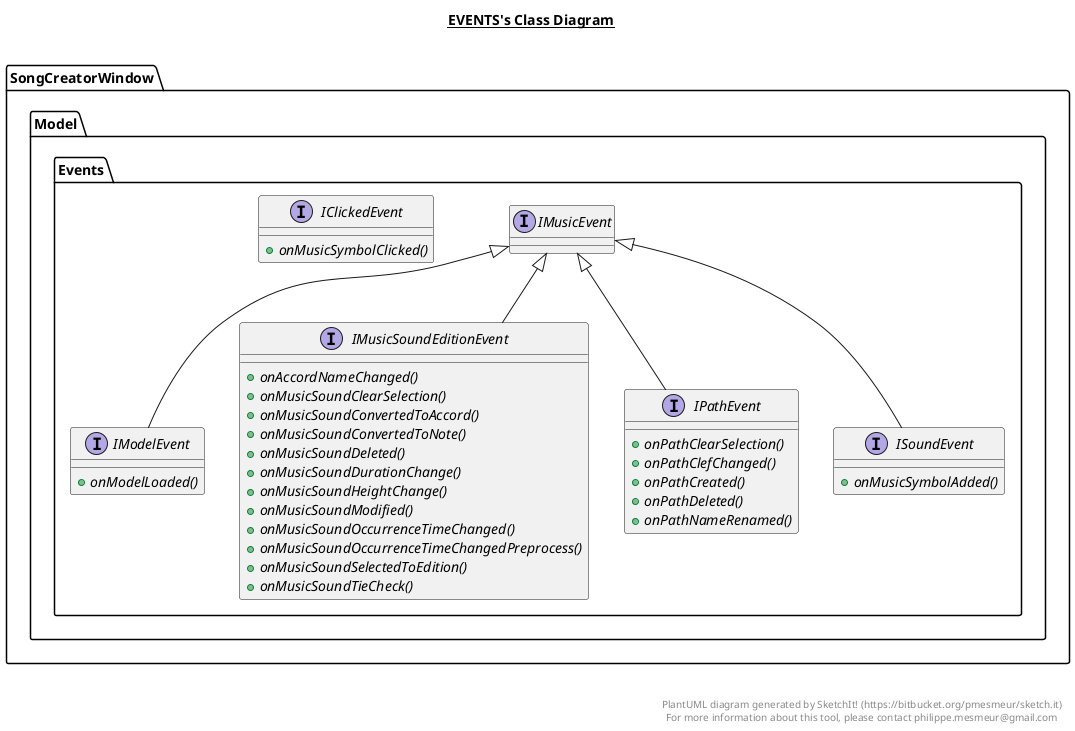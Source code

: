 @startuml

title __EVENTS's Class Diagram__\n

  namespace SongCreatorWindow {
    namespace Model {
      namespace Events {
        interface SongCreatorWindow.Model.Events.IClickedEvent {
            {abstract} + onMusicSymbolClicked()
        }
      }
    }
  }
  

  namespace SongCreatorWindow {
    namespace Model {
      namespace Events {
        interface SongCreatorWindow.Model.Events.IModelEvent {
            {abstract} + onModelLoaded()
        }
      }
    }
  }
  

  namespace SongCreatorWindow {
    namespace Model {
      namespace Events {
        interface SongCreatorWindow.Model.Events.IMusicEvent {
        }
      }
    }
  }
  

  namespace SongCreatorWindow {
    namespace Model {
      namespace Events {
        interface SongCreatorWindow.Model.Events.IMusicSoundEditionEvent {
            {abstract} + onAccordNameChanged()
            {abstract} + onMusicSoundClearSelection()
            {abstract} + onMusicSoundConvertedToAccord()
            {abstract} + onMusicSoundConvertedToNote()
            {abstract} + onMusicSoundDeleted()
            {abstract} + onMusicSoundDurationChange()
            {abstract} + onMusicSoundHeightChange()
            {abstract} + onMusicSoundModified()
            {abstract} + onMusicSoundOccurrenceTimeChanged()
            {abstract} + onMusicSoundOccurrenceTimeChangedPreprocess()
            {abstract} + onMusicSoundSelectedToEdition()
            {abstract} + onMusicSoundTieCheck()
        }
      }
    }
  }
  

  namespace SongCreatorWindow {
    namespace Model {
      namespace Events {
        interface SongCreatorWindow.Model.Events.IPathEvent {
            {abstract} + onPathClearSelection()
            {abstract} + onPathClefChanged()
            {abstract} + onPathCreated()
            {abstract} + onPathDeleted()
            {abstract} + onPathNameRenamed()
        }
      }
    }
  }
  

  namespace SongCreatorWindow {
    namespace Model {
      namespace Events {
        interface SongCreatorWindow.Model.Events.ISoundEvent {
            {abstract} + onMusicSymbolAdded()
        }
      }
    }
  }
  

SongCreatorWindow.Model.Events.IMusicSoundEditionEvent -up-|> SongCreatorWindow.Model.Events.IMusicEvent
SongCreatorWindow.Model.Events.IModelEvent -up-|> SongCreatorWindow.Model.Events.IMusicEvent
SongCreatorWindow.Model.Events.IPathEvent -up-|> SongCreatorWindow.Model.Events.IMusicEvent
SongCreatorWindow.Model.Events.ISoundEvent -up-|> SongCreatorWindow.Model.Events.IMusicEvent

right footer


PlantUML diagram generated by SketchIt! (https://bitbucket.org/pmesmeur/sketch.it)
For more information about this tool, please contact philippe.mesmeur@gmail.com
endfooter

@enduml
